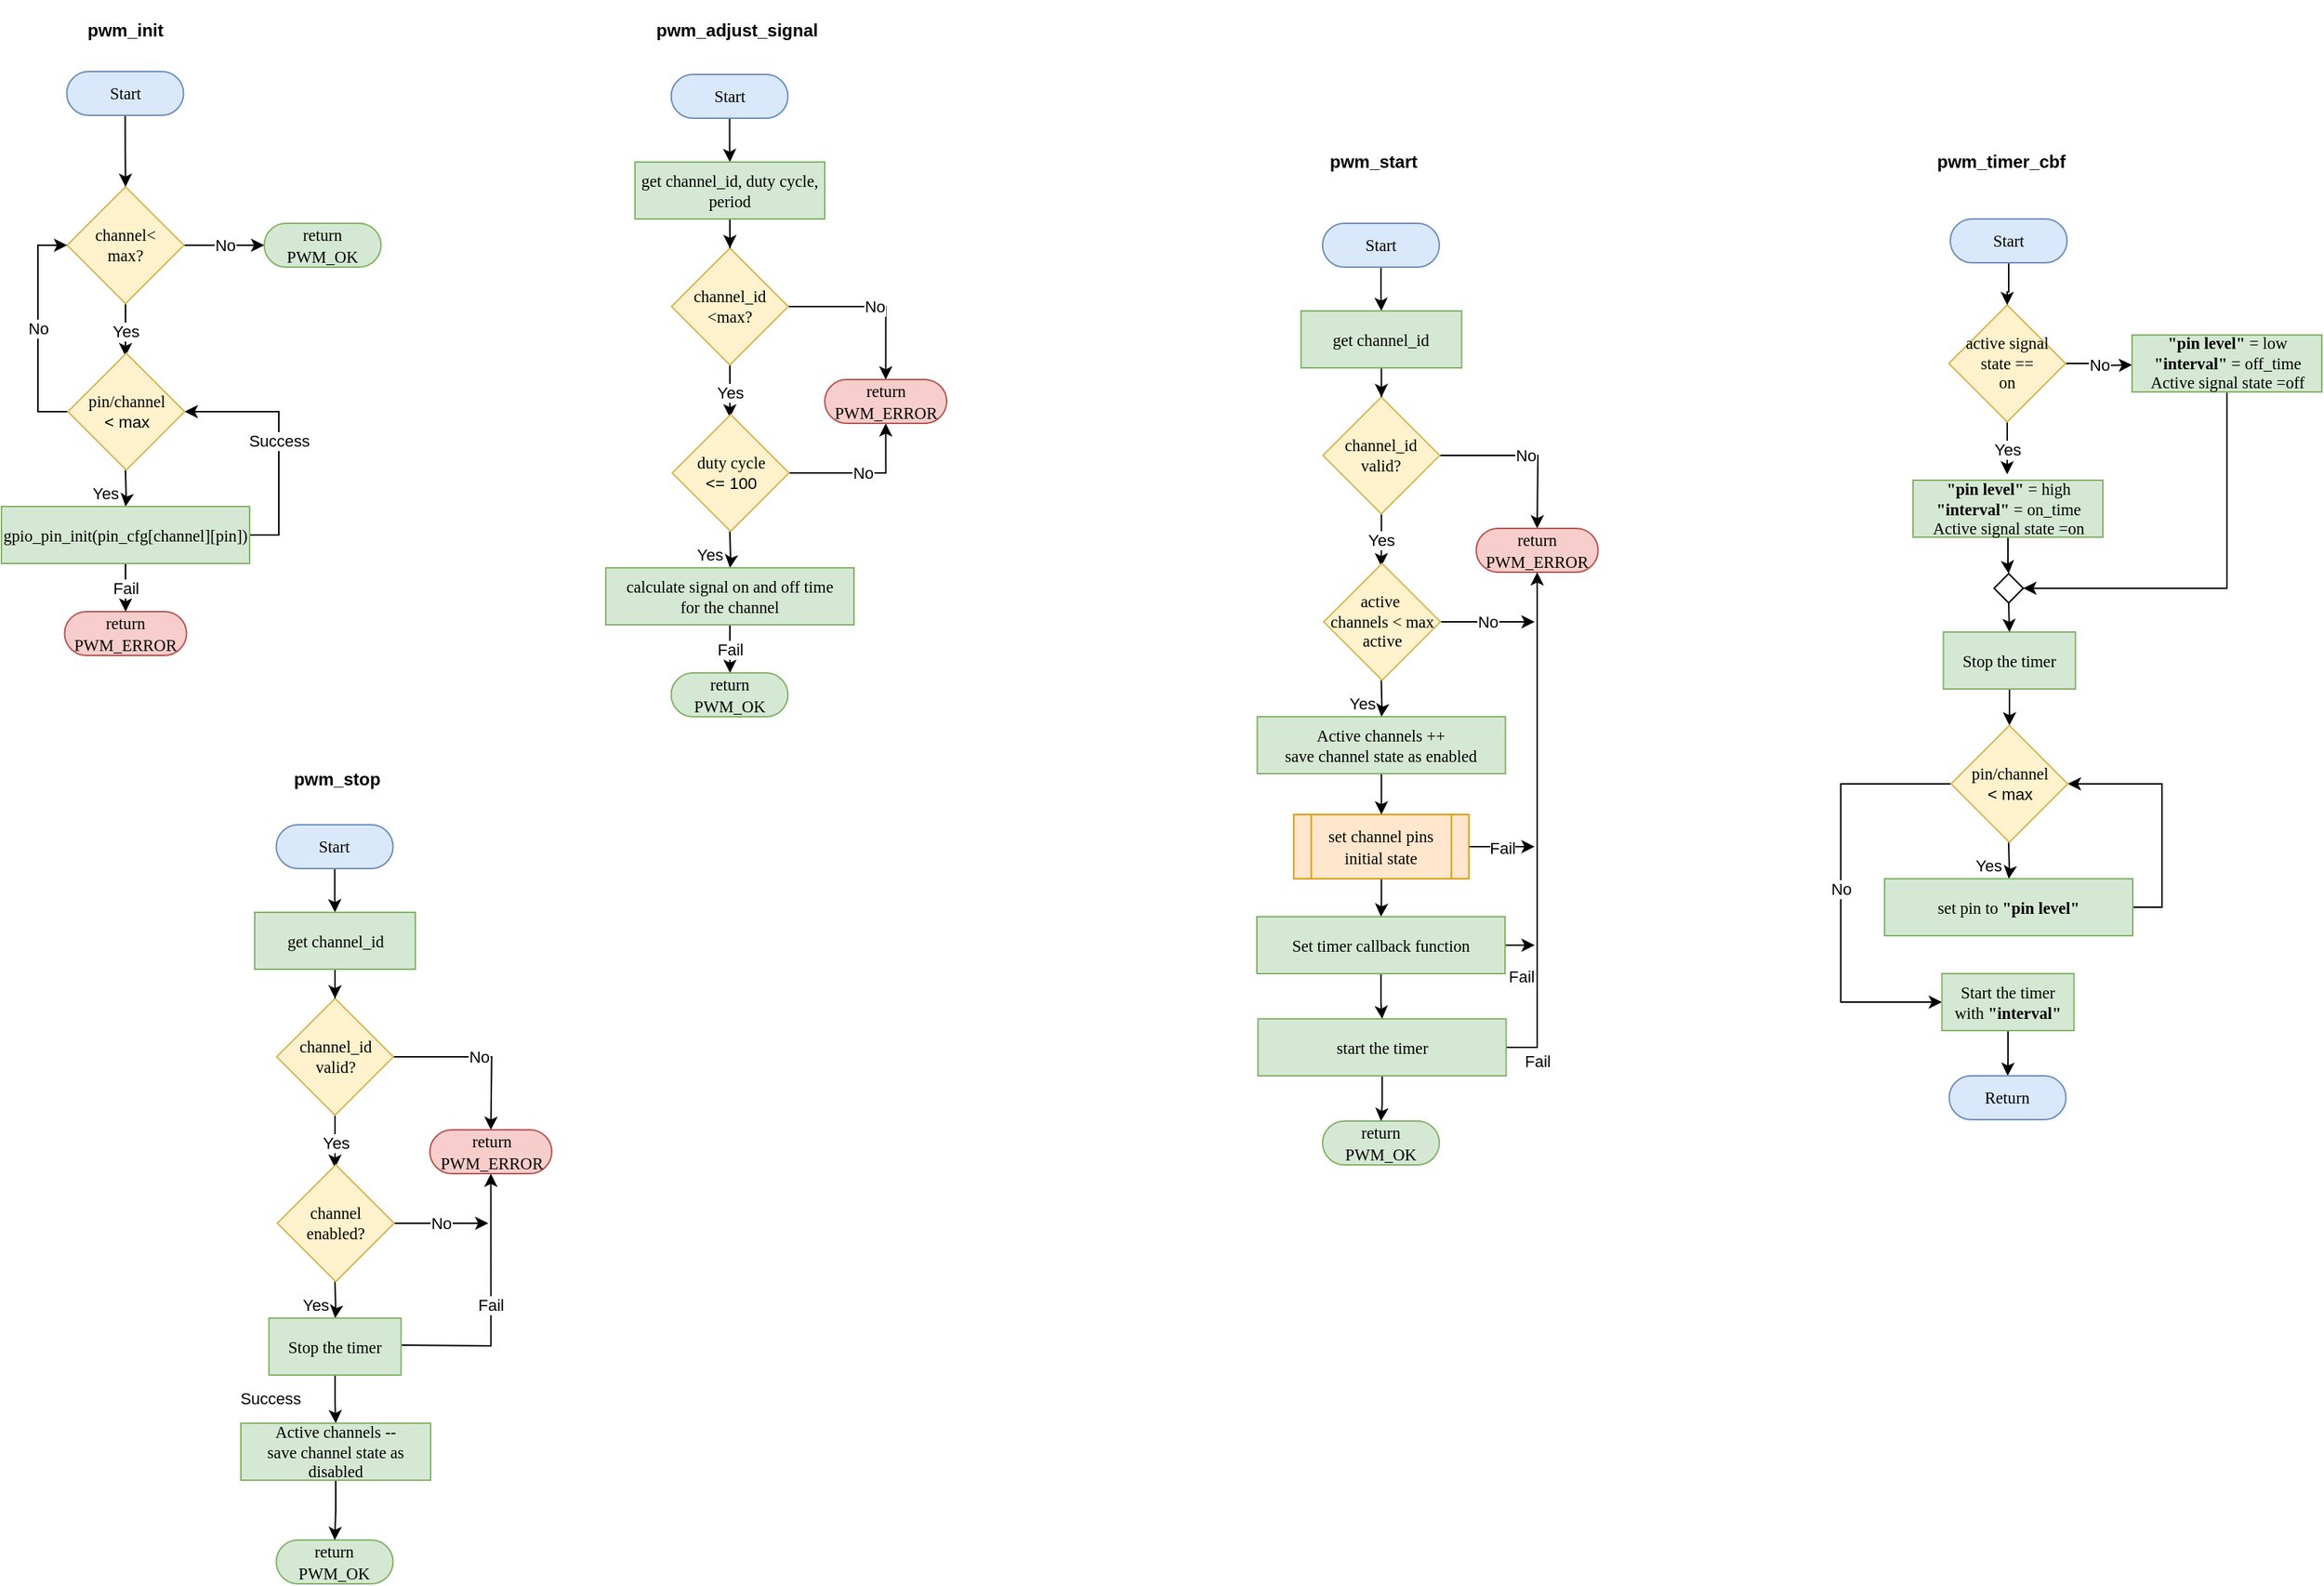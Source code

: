 <mxfile version="21.5.0" type="device">
  <diagram id="C5RBs43oDa-KdzZeNtuy" name="Page-1">
    <mxGraphModel dx="1760" dy="854" grid="0" gridSize="10" guides="1" tooltips="1" connect="1" arrows="1" fold="1" page="1" pageScale="1" pageWidth="827" pageHeight="1169" math="0" shadow="0">
      <root>
        <mxCell id="WIyWlLk6GJQsqaUBKTNV-0" />
        <mxCell id="WIyWlLk6GJQsqaUBKTNV-1" parent="WIyWlLk6GJQsqaUBKTNV-0" />
        <mxCell id="Hr3H-IKOvPGkrxdx4Xn1-0" value="Yes" style="edgeStyle=orthogonalEdgeStyle;rounded=0;orthogonalLoop=1;jettySize=auto;html=1;fontSize=11.29;" parent="WIyWlLk6GJQsqaUBKTNV-1" source="Hr3H-IKOvPGkrxdx4Xn1-2" edge="1">
          <mxGeometry relative="1" as="geometry">
            <mxPoint x="164.971" y="273.0" as="targetPoint" />
          </mxGeometry>
        </mxCell>
        <mxCell id="Hr3H-IKOvPGkrxdx4Xn1-16" value="No" style="edgeStyle=orthogonalEdgeStyle;rounded=0;orthogonalLoop=1;jettySize=auto;html=1;" parent="WIyWlLk6GJQsqaUBKTNV-1" source="Hr3H-IKOvPGkrxdx4Xn1-2" target="Hr3H-IKOvPGkrxdx4Xn1-9" edge="1">
          <mxGeometry relative="1" as="geometry" />
        </mxCell>
        <mxCell id="Hr3H-IKOvPGkrxdx4Xn1-2" value="&lt;font style=&quot;font-size: 11.29px;&quot; face=&quot;Calibri&quot;&gt;channel&amp;lt;&lt;br&gt;max?&lt;br&gt;&lt;/font&gt;" style="rhombus;whiteSpace=wrap;html=1;fontSize=11.29;fillColor=#fff2cc;strokeColor=#d6b656;" parent="WIyWlLk6GJQsqaUBKTNV-1" vertex="1">
          <mxGeometry x="125" y="157" width="80" height="80" as="geometry" />
        </mxCell>
        <mxCell id="Hr3H-IKOvPGkrxdx4Xn1-3" value="Yes" style="edgeStyle=orthogonalEdgeStyle;rounded=0;orthogonalLoop=1;jettySize=auto;html=1;" parent="WIyWlLk6GJQsqaUBKTNV-1" target="Hr3H-IKOvPGkrxdx4Xn1-11" edge="1">
          <mxGeometry x="0.273" y="-14" relative="1" as="geometry">
            <mxPoint x="164.971" y="351" as="sourcePoint" />
            <mxPoint as="offset" />
          </mxGeometry>
        </mxCell>
        <mxCell id="Hr3H-IKOvPGkrxdx4Xn1-4" value="" style="edgeStyle=orthogonalEdgeStyle;rounded=0;orthogonalLoop=1;jettySize=auto;html=1;fontSize=11.29;exitX=0.5;exitY=0.5;exitDx=0;exitDy=15;exitPerimeter=0;" parent="WIyWlLk6GJQsqaUBKTNV-1" source="Hr3H-IKOvPGkrxdx4Xn1-7" target="Hr3H-IKOvPGkrxdx4Xn1-2" edge="1">
          <mxGeometry relative="1" as="geometry">
            <mxPoint x="165" y="128" as="sourcePoint" />
          </mxGeometry>
        </mxCell>
        <mxCell id="Hr3H-IKOvPGkrxdx4Xn1-7" value="&lt;font face=&quot;Calibri&quot; style=&quot;font-size: 11.29px;&quot;&gt;Start&lt;/font&gt;" style="html=1;dashed=0;whiteSpace=wrap;shape=mxgraph.dfd.start;fillColor=#dae8fc;strokeColor=#6c8ebf;" parent="WIyWlLk6GJQsqaUBKTNV-1" vertex="1">
          <mxGeometry x="124.75" y="78" width="80" height="30" as="geometry" />
        </mxCell>
        <mxCell id="Hr3H-IKOvPGkrxdx4Xn1-8" value="&lt;font style=&quot;font-size: 11.29px;&quot;&gt;&lt;font face=&quot;Calibri&quot;&gt;return&lt;br&gt;PWM_ERROR&lt;/font&gt;&lt;br&gt;&lt;/font&gt;" style="html=1;dashed=0;whiteSpace=wrap;shape=mxgraph.dfd.start;fillColor=#f8cecc;strokeColor=#b85450;" parent="WIyWlLk6GJQsqaUBKTNV-1" vertex="1">
          <mxGeometry x="123.25" y="448" width="83.5" height="30" as="geometry" />
        </mxCell>
        <mxCell id="Hr3H-IKOvPGkrxdx4Xn1-9" value="&lt;font style=&quot;font-size: 11.29px;&quot;&gt;&lt;font face=&quot;Calibri&quot;&gt;return&lt;br&gt;PWM_OK&lt;/font&gt;&lt;br&gt;&lt;/font&gt;" style="html=1;dashed=0;whiteSpace=wrap;shape=mxgraph.dfd.start;fillColor=#d5e8d4;strokeColor=#82b366;" parent="WIyWlLk6GJQsqaUBKTNV-1" vertex="1">
          <mxGeometry x="260" y="182" width="80" height="30" as="geometry" />
        </mxCell>
        <mxCell id="Hr3H-IKOvPGkrxdx4Xn1-14" value="Success" style="edgeStyle=orthogonalEdgeStyle;rounded=0;orthogonalLoop=1;jettySize=auto;html=1;exitX=1;exitY=0.5;exitDx=0;exitDy=0;entryX=1;entryY=0.5;entryDx=0;entryDy=0;" parent="WIyWlLk6GJQsqaUBKTNV-1" source="Hr3H-IKOvPGkrxdx4Xn1-11" target="Hr3H-IKOvPGkrxdx4Xn1-13" edge="1">
          <mxGeometry relative="1" as="geometry" />
        </mxCell>
        <mxCell id="Hr3H-IKOvPGkrxdx4Xn1-18" value="Fail" style="edgeStyle=orthogonalEdgeStyle;rounded=0;orthogonalLoop=1;jettySize=auto;html=1;" parent="WIyWlLk6GJQsqaUBKTNV-1" source="Hr3H-IKOvPGkrxdx4Xn1-11" target="Hr3H-IKOvPGkrxdx4Xn1-8" edge="1">
          <mxGeometry relative="1" as="geometry" />
        </mxCell>
        <mxCell id="Hr3H-IKOvPGkrxdx4Xn1-11" value="&lt;font face=&quot;Calibri&quot;&gt;gpio_pin_init(pin_cfg[channel][pin])&lt;/font&gt;" style="rounded=0;whiteSpace=wrap;html=1;fontSize=11.29;fillColor=#d5e8d4;strokeColor=#82b366;" parent="WIyWlLk6GJQsqaUBKTNV-1" vertex="1">
          <mxGeometry x="80" y="376" width="170" height="39" as="geometry" />
        </mxCell>
        <mxCell id="Hr3H-IKOvPGkrxdx4Xn1-15" value="No" style="edgeStyle=orthogonalEdgeStyle;rounded=0;orthogonalLoop=1;jettySize=auto;html=1;exitX=0;exitY=0.5;exitDx=0;exitDy=0;entryX=0;entryY=0.5;entryDx=0;entryDy=0;" parent="WIyWlLk6GJQsqaUBKTNV-1" source="Hr3H-IKOvPGkrxdx4Xn1-13" target="Hr3H-IKOvPGkrxdx4Xn1-2" edge="1">
          <mxGeometry relative="1" as="geometry" />
        </mxCell>
        <mxCell id="Hr3H-IKOvPGkrxdx4Xn1-13" value="&lt;font face=&quot;Calibri&quot;&gt;&lt;span style=&quot;font-size: 11.29px;&quot;&gt;pin/channel&lt;br&gt;&lt;/span&gt;&lt;/font&gt;&amp;lt; max" style="rhombus;whiteSpace=wrap;html=1;fontSize=11.29;fillColor=#fff2cc;strokeColor=#d6b656;" parent="WIyWlLk6GJQsqaUBKTNV-1" vertex="1">
          <mxGeometry x="125.5" y="271" width="80" height="80" as="geometry" />
        </mxCell>
        <mxCell id="Hr3H-IKOvPGkrxdx4Xn1-19" value="Yes" style="edgeStyle=orthogonalEdgeStyle;rounded=0;orthogonalLoop=1;jettySize=auto;html=1;fontSize=11.29;" parent="WIyWlLk6GJQsqaUBKTNV-1" source="Hr3H-IKOvPGkrxdx4Xn1-21" edge="1">
          <mxGeometry relative="1" as="geometry">
            <mxPoint x="578.971" y="315.0" as="targetPoint" />
          </mxGeometry>
        </mxCell>
        <mxCell id="Hr3H-IKOvPGkrxdx4Xn1-20" value="No" style="edgeStyle=orthogonalEdgeStyle;rounded=0;orthogonalLoop=1;jettySize=auto;html=1;entryX=0.5;entryY=0.5;entryDx=0;entryDy=-15;entryPerimeter=0;" parent="WIyWlLk6GJQsqaUBKTNV-1" source="Hr3H-IKOvPGkrxdx4Xn1-21" target="Hr3H-IKOvPGkrxdx4Xn1-32" edge="1">
          <mxGeometry relative="1" as="geometry">
            <mxPoint x="674" y="239" as="targetPoint" />
          </mxGeometry>
        </mxCell>
        <mxCell id="Hr3H-IKOvPGkrxdx4Xn1-21" value="&lt;font style=&quot;font-size: 11.29px;&quot; face=&quot;Calibri&quot;&gt;channel_id&lt;br&gt;&amp;lt;max?&lt;br&gt;&lt;/font&gt;" style="rhombus;whiteSpace=wrap;html=1;fontSize=11.29;fillColor=#fff2cc;strokeColor=#d6b656;" parent="WIyWlLk6GJQsqaUBKTNV-1" vertex="1">
          <mxGeometry x="539" y="199" width="80" height="80" as="geometry" />
        </mxCell>
        <mxCell id="Hr3H-IKOvPGkrxdx4Xn1-22" value="Yes" style="edgeStyle=orthogonalEdgeStyle;rounded=0;orthogonalLoop=1;jettySize=auto;html=1;" parent="WIyWlLk6GJQsqaUBKTNV-1" target="Hr3H-IKOvPGkrxdx4Xn1-29" edge="1">
          <mxGeometry x="0.273" y="-14" relative="1" as="geometry">
            <mxPoint x="578.971" y="393" as="sourcePoint" />
            <mxPoint as="offset" />
          </mxGeometry>
        </mxCell>
        <mxCell id="Hr3H-IKOvPGkrxdx4Xn1-36" value="" style="edgeStyle=orthogonalEdgeStyle;rounded=0;orthogonalLoop=1;jettySize=auto;html=1;" parent="WIyWlLk6GJQsqaUBKTNV-1" source="Hr3H-IKOvPGkrxdx4Xn1-24" target="Hr3H-IKOvPGkrxdx4Xn1-35" edge="1">
          <mxGeometry relative="1" as="geometry" />
        </mxCell>
        <mxCell id="Hr3H-IKOvPGkrxdx4Xn1-24" value="&lt;font face=&quot;Calibri&quot; style=&quot;font-size: 11.29px;&quot;&gt;Start&lt;/font&gt;" style="html=1;dashed=0;whiteSpace=wrap;shape=mxgraph.dfd.start;fillColor=#dae8fc;strokeColor=#6c8ebf;" parent="WIyWlLk6GJQsqaUBKTNV-1" vertex="1">
          <mxGeometry x="538.75" y="80" width="80" height="30" as="geometry" />
        </mxCell>
        <mxCell id="Hr3H-IKOvPGkrxdx4Xn1-28" value="Fail" style="edgeStyle=orthogonalEdgeStyle;rounded=0;orthogonalLoop=1;jettySize=auto;html=1;" parent="WIyWlLk6GJQsqaUBKTNV-1" source="Hr3H-IKOvPGkrxdx4Xn1-29" edge="1">
          <mxGeometry relative="1" as="geometry">
            <mxPoint x="579.1" y="490" as="targetPoint" />
          </mxGeometry>
        </mxCell>
        <mxCell id="Hr3H-IKOvPGkrxdx4Xn1-29" value="&lt;font face=&quot;Calibri&quot;&gt;calculate signal on and off time&lt;br&gt;for the channel&lt;br&gt;&lt;/font&gt;" style="rounded=0;whiteSpace=wrap;html=1;fontSize=11.29;fillColor=#d5e8d4;strokeColor=#82b366;" parent="WIyWlLk6GJQsqaUBKTNV-1" vertex="1">
          <mxGeometry x="494" y="418" width="170" height="39" as="geometry" />
        </mxCell>
        <mxCell id="Hr3H-IKOvPGkrxdx4Xn1-34" value="No" style="edgeStyle=orthogonalEdgeStyle;rounded=0;orthogonalLoop=1;jettySize=auto;html=1;exitX=1;exitY=0.5;exitDx=0;exitDy=0;entryX=0.5;entryY=0.5;entryDx=0;entryDy=15;entryPerimeter=0;" parent="WIyWlLk6GJQsqaUBKTNV-1" source="Hr3H-IKOvPGkrxdx4Xn1-31" target="Hr3H-IKOvPGkrxdx4Xn1-32" edge="1">
          <mxGeometry relative="1" as="geometry" />
        </mxCell>
        <mxCell id="Hr3H-IKOvPGkrxdx4Xn1-31" value="&lt;font face=&quot;Calibri&quot;&gt;&lt;span style=&quot;font-size: 11.29px;&quot;&gt;duty cycle&lt;br&gt;&lt;/span&gt;&lt;/font&gt;&amp;lt;= 100" style="rhombus;whiteSpace=wrap;html=1;fontSize=11.29;fillColor=#fff2cc;strokeColor=#d6b656;" parent="WIyWlLk6GJQsqaUBKTNV-1" vertex="1">
          <mxGeometry x="539.5" y="313" width="80" height="80" as="geometry" />
        </mxCell>
        <mxCell id="Hr3H-IKOvPGkrxdx4Xn1-32" value="&lt;font style=&quot;font-size: 11.29px;&quot;&gt;&lt;font face=&quot;Calibri&quot;&gt;return&lt;br&gt;PWM_ERROR&lt;/font&gt;&lt;br&gt;&lt;/font&gt;" style="html=1;dashed=0;whiteSpace=wrap;shape=mxgraph.dfd.start;fillColor=#f8cecc;strokeColor=#b85450;" parent="WIyWlLk6GJQsqaUBKTNV-1" vertex="1">
          <mxGeometry x="644" y="289" width="83.5" height="30" as="geometry" />
        </mxCell>
        <mxCell id="Hr3H-IKOvPGkrxdx4Xn1-33" value="&lt;font style=&quot;font-size: 11.29px;&quot;&gt;&lt;font face=&quot;Calibri&quot;&gt;return&lt;br&gt;PWM_OK&lt;/font&gt;&lt;br&gt;&lt;/font&gt;" style="html=1;dashed=0;whiteSpace=wrap;shape=mxgraph.dfd.start;fillColor=#d5e8d4;strokeColor=#82b366;" parent="WIyWlLk6GJQsqaUBKTNV-1" vertex="1">
          <mxGeometry x="538.75" y="490" width="80" height="30" as="geometry" />
        </mxCell>
        <mxCell id="Hr3H-IKOvPGkrxdx4Xn1-37" value="" style="edgeStyle=orthogonalEdgeStyle;rounded=0;orthogonalLoop=1;jettySize=auto;html=1;" parent="WIyWlLk6GJQsqaUBKTNV-1" source="Hr3H-IKOvPGkrxdx4Xn1-35" target="Hr3H-IKOvPGkrxdx4Xn1-21" edge="1">
          <mxGeometry relative="1" as="geometry" />
        </mxCell>
        <mxCell id="Hr3H-IKOvPGkrxdx4Xn1-35" value="&lt;font face=&quot;Calibri&quot;&gt;get channel_id, duty cycle, &lt;br&gt;period&lt;br&gt;&lt;/font&gt;" style="rounded=0;whiteSpace=wrap;html=1;fontSize=11.29;fillColor=#d5e8d4;strokeColor=#82b366;" parent="WIyWlLk6GJQsqaUBKTNV-1" vertex="1">
          <mxGeometry x="514" y="140" width="130" height="39" as="geometry" />
        </mxCell>
        <mxCell id="BrD79Nrz20PnMmnqOoLJ-15" value="Yes" style="edgeStyle=orthogonalEdgeStyle;rounded=0;orthogonalLoop=1;jettySize=auto;html=1;fontSize=11.29;" edge="1" parent="WIyWlLk6GJQsqaUBKTNV-1" source="BrD79Nrz20PnMmnqOoLJ-17">
          <mxGeometry relative="1" as="geometry">
            <mxPoint x="308.471" y="829.0" as="targetPoint" />
          </mxGeometry>
        </mxCell>
        <mxCell id="BrD79Nrz20PnMmnqOoLJ-16" value="No" style="edgeStyle=orthogonalEdgeStyle;rounded=0;orthogonalLoop=1;jettySize=auto;html=1;entryX=0.5;entryY=0.5;entryDx=0;entryDy=-15;entryPerimeter=0;" edge="1" parent="WIyWlLk6GJQsqaUBKTNV-1" source="BrD79Nrz20PnMmnqOoLJ-17">
          <mxGeometry relative="1" as="geometry">
            <mxPoint x="415.25" y="803" as="targetPoint" />
          </mxGeometry>
        </mxCell>
        <mxCell id="BrD79Nrz20PnMmnqOoLJ-17" value="&lt;font style=&quot;font-size: 11.29px;&quot; face=&quot;Calibri&quot;&gt;channel_id&lt;br&gt;valid?&lt;br&gt;&lt;/font&gt;" style="rhombus;whiteSpace=wrap;html=1;fontSize=11.29;fillColor=#fff2cc;strokeColor=#d6b656;" vertex="1" parent="WIyWlLk6GJQsqaUBKTNV-1">
          <mxGeometry x="268.5" y="713" width="80" height="80" as="geometry" />
        </mxCell>
        <mxCell id="BrD79Nrz20PnMmnqOoLJ-18" value="Yes" style="edgeStyle=orthogonalEdgeStyle;rounded=0;orthogonalLoop=1;jettySize=auto;html=1;" edge="1" parent="WIyWlLk6GJQsqaUBKTNV-1" target="BrD79Nrz20PnMmnqOoLJ-22">
          <mxGeometry x="0.273" y="-14" relative="1" as="geometry">
            <mxPoint x="308.471" y="907" as="sourcePoint" />
            <mxPoint as="offset" />
          </mxGeometry>
        </mxCell>
        <mxCell id="BrD79Nrz20PnMmnqOoLJ-19" value="" style="edgeStyle=orthogonalEdgeStyle;rounded=0;orthogonalLoop=1;jettySize=auto;html=1;" edge="1" parent="WIyWlLk6GJQsqaUBKTNV-1" source="BrD79Nrz20PnMmnqOoLJ-20" target="BrD79Nrz20PnMmnqOoLJ-26">
          <mxGeometry relative="1" as="geometry" />
        </mxCell>
        <mxCell id="BrD79Nrz20PnMmnqOoLJ-20" value="&lt;font face=&quot;Calibri&quot; style=&quot;font-size: 11.29px;&quot;&gt;Start&lt;/font&gt;" style="html=1;dashed=0;whiteSpace=wrap;shape=mxgraph.dfd.start;fillColor=#dae8fc;strokeColor=#6c8ebf;" vertex="1" parent="WIyWlLk6GJQsqaUBKTNV-1">
          <mxGeometry x="268.25" y="594" width="80" height="30" as="geometry" />
        </mxCell>
        <mxCell id="BrD79Nrz20PnMmnqOoLJ-21" value="Success" style="edgeStyle=orthogonalEdgeStyle;rounded=0;orthogonalLoop=1;jettySize=auto;html=1;entryX=0.5;entryY=0;entryDx=0;entryDy=0;" edge="1" parent="WIyWlLk6GJQsqaUBKTNV-1" source="BrD79Nrz20PnMmnqOoLJ-22" target="BrD79Nrz20PnMmnqOoLJ-39">
          <mxGeometry x="-0.071" y="-45" relative="1" as="geometry">
            <mxPoint x="308.55" y="999" as="targetPoint" />
            <mxPoint as="offset" />
          </mxGeometry>
        </mxCell>
        <mxCell id="BrD79Nrz20PnMmnqOoLJ-38" value="Fail" style="edgeStyle=orthogonalEdgeStyle;rounded=0;orthogonalLoop=1;jettySize=auto;html=1;exitX=1;exitY=0.5;exitDx=0;exitDy=0;entryX=0.5;entryY=0.5;entryDx=0;entryDy=15;entryPerimeter=0;" edge="1" parent="WIyWlLk6GJQsqaUBKTNV-1" target="BrD79Nrz20PnMmnqOoLJ-27">
          <mxGeometry relative="1" as="geometry">
            <mxPoint x="413.25" y="951" as="targetPoint" />
            <mxPoint x="353.75" y="950.5" as="sourcePoint" />
          </mxGeometry>
        </mxCell>
        <mxCell id="BrD79Nrz20PnMmnqOoLJ-22" value="&lt;font face=&quot;Calibri&quot;&gt;Stop the timer&lt;br&gt;&lt;/font&gt;" style="rounded=0;whiteSpace=wrap;html=1;fontSize=11.29;fillColor=#d5e8d4;strokeColor=#82b366;" vertex="1" parent="WIyWlLk6GJQsqaUBKTNV-1">
          <mxGeometry x="263.25" y="932" width="90.5" height="39" as="geometry" />
        </mxCell>
        <mxCell id="BrD79Nrz20PnMmnqOoLJ-23" value="No" style="edgeStyle=orthogonalEdgeStyle;rounded=0;orthogonalLoop=1;jettySize=auto;html=1;exitX=1;exitY=0.5;exitDx=0;exitDy=0;" edge="1" parent="WIyWlLk6GJQsqaUBKTNV-1" source="BrD79Nrz20PnMmnqOoLJ-24">
          <mxGeometry relative="1" as="geometry">
            <mxPoint x="413.5" y="867" as="targetPoint" />
          </mxGeometry>
        </mxCell>
        <mxCell id="BrD79Nrz20PnMmnqOoLJ-24" value="&lt;font face=&quot;Calibri&quot;&gt;&lt;span style=&quot;font-size: 11.29px;&quot;&gt;channel&lt;br&gt;enabled?&lt;br&gt;&lt;/span&gt;&lt;/font&gt;" style="rhombus;whiteSpace=wrap;html=1;fontSize=11.29;fillColor=#fff2cc;strokeColor=#d6b656;" vertex="1" parent="WIyWlLk6GJQsqaUBKTNV-1">
          <mxGeometry x="269" y="827" width="80" height="80" as="geometry" />
        </mxCell>
        <mxCell id="BrD79Nrz20PnMmnqOoLJ-25" value="" style="edgeStyle=orthogonalEdgeStyle;rounded=0;orthogonalLoop=1;jettySize=auto;html=1;" edge="1" parent="WIyWlLk6GJQsqaUBKTNV-1" source="BrD79Nrz20PnMmnqOoLJ-26" target="BrD79Nrz20PnMmnqOoLJ-17">
          <mxGeometry relative="1" as="geometry" />
        </mxCell>
        <mxCell id="BrD79Nrz20PnMmnqOoLJ-26" value="&lt;font face=&quot;Calibri&quot;&gt;get channel_id&lt;br&gt;&lt;/font&gt;" style="rounded=0;whiteSpace=wrap;html=1;fontSize=11.29;fillColor=#d5e8d4;strokeColor=#82b366;" vertex="1" parent="WIyWlLk6GJQsqaUBKTNV-1">
          <mxGeometry x="253.5" y="654" width="110" height="39" as="geometry" />
        </mxCell>
        <mxCell id="BrD79Nrz20PnMmnqOoLJ-27" value="&lt;font style=&quot;font-size: 11.29px;&quot;&gt;&lt;font face=&quot;Calibri&quot;&gt;return&lt;br&gt;PWM_ERROR&lt;/font&gt;&lt;br&gt;&lt;/font&gt;" style="html=1;dashed=0;whiteSpace=wrap;shape=mxgraph.dfd.start;fillColor=#f8cecc;strokeColor=#b85450;" vertex="1" parent="WIyWlLk6GJQsqaUBKTNV-1">
          <mxGeometry x="373.5" y="803" width="83.5" height="30" as="geometry" />
        </mxCell>
        <mxCell id="BrD79Nrz20PnMmnqOoLJ-31" value="&lt;font style=&quot;font-size: 11.29px;&quot;&gt;&lt;font face=&quot;Calibri&quot;&gt;return&lt;br&gt;PWM_OK&lt;/font&gt;&lt;br&gt;&lt;/font&gt;" style="html=1;dashed=0;whiteSpace=wrap;shape=mxgraph.dfd.start;fillColor=#d5e8d4;strokeColor=#82b366;" vertex="1" parent="WIyWlLk6GJQsqaUBKTNV-1">
          <mxGeometry x="268.25" y="1084" width="80" height="30" as="geometry" />
        </mxCell>
        <mxCell id="BrD79Nrz20PnMmnqOoLJ-40" value="" style="edgeStyle=orthogonalEdgeStyle;rounded=0;orthogonalLoop=1;jettySize=auto;html=1;" edge="1" parent="WIyWlLk6GJQsqaUBKTNV-1" source="BrD79Nrz20PnMmnqOoLJ-39" target="BrD79Nrz20PnMmnqOoLJ-31">
          <mxGeometry relative="1" as="geometry" />
        </mxCell>
        <mxCell id="BrD79Nrz20PnMmnqOoLJ-39" value="&lt;font face=&quot;Calibri&quot;&gt;Active channels --&lt;br&gt;save channel state as disabled&lt;br&gt;&lt;/font&gt;" style="rounded=0;whiteSpace=wrap;html=1;fontSize=11.29;fillColor=#d5e8d4;strokeColor=#82b366;" vertex="1" parent="WIyWlLk6GJQsqaUBKTNV-1">
          <mxGeometry x="244" y="1004" width="130" height="39" as="geometry" />
        </mxCell>
        <mxCell id="BrD79Nrz20PnMmnqOoLJ-41" value="Yes" style="edgeStyle=orthogonalEdgeStyle;rounded=0;orthogonalLoop=1;jettySize=auto;html=1;fontSize=11.29;" edge="1" parent="WIyWlLk6GJQsqaUBKTNV-1" source="BrD79Nrz20PnMmnqOoLJ-43">
          <mxGeometry relative="1" as="geometry">
            <mxPoint x="1453.971" y="354.0" as="targetPoint" />
          </mxGeometry>
        </mxCell>
        <mxCell id="BrD79Nrz20PnMmnqOoLJ-42" value="No" style="edgeStyle=orthogonalEdgeStyle;rounded=0;orthogonalLoop=1;jettySize=auto;html=1;" edge="1" parent="WIyWlLk6GJQsqaUBKTNV-1" source="BrD79Nrz20PnMmnqOoLJ-43">
          <mxGeometry relative="1" as="geometry">
            <mxPoint x="1539.5" y="279" as="targetPoint" />
          </mxGeometry>
        </mxCell>
        <mxCell id="BrD79Nrz20PnMmnqOoLJ-43" value="&lt;font style=&quot;font-size: 11.29px;&quot; face=&quot;Calibri&quot;&gt;active signal&lt;br&gt;state ==&lt;br&gt;on&lt;br&gt;&lt;/font&gt;" style="rhombus;whiteSpace=wrap;html=1;fontSize=11.29;fillColor=#fff2cc;strokeColor=#d6b656;" vertex="1" parent="WIyWlLk6GJQsqaUBKTNV-1">
          <mxGeometry x="1414" y="238" width="80" height="80" as="geometry" />
        </mxCell>
        <mxCell id="BrD79Nrz20PnMmnqOoLJ-45" value="" style="edgeStyle=orthogonalEdgeStyle;rounded=0;orthogonalLoop=1;jettySize=auto;html=1;entryX=0.5;entryY=0;entryDx=0;entryDy=0;" edge="1" parent="WIyWlLk6GJQsqaUBKTNV-1" source="BrD79Nrz20PnMmnqOoLJ-46" target="BrD79Nrz20PnMmnqOoLJ-43">
          <mxGeometry relative="1" as="geometry">
            <mxPoint x="1454" y="179" as="targetPoint" />
          </mxGeometry>
        </mxCell>
        <mxCell id="BrD79Nrz20PnMmnqOoLJ-46" value="&lt;font face=&quot;Calibri&quot; style=&quot;font-size: 11.29px;&quot;&gt;Start&lt;/font&gt;" style="html=1;dashed=0;whiteSpace=wrap;shape=mxgraph.dfd.start;fillColor=#dae8fc;strokeColor=#6c8ebf;" vertex="1" parent="WIyWlLk6GJQsqaUBKTNV-1">
          <mxGeometry x="1415" y="179" width="80" height="30" as="geometry" />
        </mxCell>
        <mxCell id="BrD79Nrz20PnMmnqOoLJ-74" value="" style="edgeStyle=orthogonalEdgeStyle;rounded=0;orthogonalLoop=1;jettySize=auto;html=1;" edge="1" parent="WIyWlLk6GJQsqaUBKTNV-1" source="BrD79Nrz20PnMmnqOoLJ-49" target="BrD79Nrz20PnMmnqOoLJ-67">
          <mxGeometry relative="1" as="geometry" />
        </mxCell>
        <mxCell id="BrD79Nrz20PnMmnqOoLJ-49" value="&lt;font face=&quot;Calibri&quot;&gt;Stop the timer&lt;br&gt;&lt;/font&gt;" style="rounded=0;whiteSpace=wrap;html=1;fontSize=11.29;fillColor=#d5e8d4;strokeColor=#82b366;" vertex="1" parent="WIyWlLk6GJQsqaUBKTNV-1">
          <mxGeometry x="1410.25" y="462" width="90.5" height="39" as="geometry" />
        </mxCell>
        <mxCell id="BrD79Nrz20PnMmnqOoLJ-77" style="edgeStyle=orthogonalEdgeStyle;rounded=0;orthogonalLoop=1;jettySize=auto;html=1;exitX=0.5;exitY=1;exitDx=0;exitDy=0;entryX=1;entryY=0.5;entryDx=0;entryDy=0;" edge="1" parent="WIyWlLk6GJQsqaUBKTNV-1" source="BrD79Nrz20PnMmnqOoLJ-58" target="BrD79Nrz20PnMmnqOoLJ-75">
          <mxGeometry relative="1" as="geometry" />
        </mxCell>
        <mxCell id="BrD79Nrz20PnMmnqOoLJ-58" value="&lt;font face=&quot;Calibri&quot;&gt;&lt;b&gt;&quot;pin level&quot;&amp;nbsp;&lt;/b&gt;= low&lt;br&gt;&lt;b&gt;&quot;interval&quot;&lt;/b&gt; = off_time&lt;br&gt;Active signal state =off&lt;br&gt;&lt;/font&gt;" style="rounded=0;whiteSpace=wrap;html=1;fontSize=11.29;fillColor=#d5e8d4;strokeColor=#82b366;" vertex="1" parent="WIyWlLk6GJQsqaUBKTNV-1">
          <mxGeometry x="1539.5" y="258.5" width="130" height="39" as="geometry" />
        </mxCell>
        <mxCell id="BrD79Nrz20PnMmnqOoLJ-78" value="" style="edgeStyle=orthogonalEdgeStyle;rounded=0;orthogonalLoop=1;jettySize=auto;html=1;" edge="1" parent="WIyWlLk6GJQsqaUBKTNV-1" source="BrD79Nrz20PnMmnqOoLJ-59" target="BrD79Nrz20PnMmnqOoLJ-75">
          <mxGeometry relative="1" as="geometry" />
        </mxCell>
        <mxCell id="BrD79Nrz20PnMmnqOoLJ-59" value="&lt;font face=&quot;Calibri&quot;&gt;&lt;b&gt;&quot;pin level&quot;&lt;/b&gt; = high&lt;br&gt;&lt;b&gt;&quot;interval&quot;&lt;/b&gt; = on_time&lt;br&gt;Active signal state =on&lt;br&gt;&lt;/font&gt;" style="rounded=0;whiteSpace=wrap;html=1;fontSize=11.29;fillColor=#d5e8d4;strokeColor=#82b366;" vertex="1" parent="WIyWlLk6GJQsqaUBKTNV-1">
          <mxGeometry x="1389.5" y="358" width="130" height="39" as="geometry" />
        </mxCell>
        <mxCell id="BrD79Nrz20PnMmnqOoLJ-64" value="Yes" style="edgeStyle=orthogonalEdgeStyle;rounded=0;orthogonalLoop=1;jettySize=auto;html=1;" edge="1" parent="WIyWlLk6GJQsqaUBKTNV-1" target="BrD79Nrz20PnMmnqOoLJ-66">
          <mxGeometry x="0.273" y="-14" relative="1" as="geometry">
            <mxPoint x="1454.971" y="606" as="sourcePoint" />
            <mxPoint as="offset" />
          </mxGeometry>
        </mxCell>
        <mxCell id="BrD79Nrz20PnMmnqOoLJ-65" value="" style="edgeStyle=orthogonalEdgeStyle;rounded=0;orthogonalLoop=1;jettySize=auto;html=1;exitX=1;exitY=0.5;exitDx=0;exitDy=0;entryX=1;entryY=0.5;entryDx=0;entryDy=0;" edge="1" parent="WIyWlLk6GJQsqaUBKTNV-1" source="BrD79Nrz20PnMmnqOoLJ-66" target="BrD79Nrz20PnMmnqOoLJ-67">
          <mxGeometry relative="1" as="geometry" />
        </mxCell>
        <mxCell id="BrD79Nrz20PnMmnqOoLJ-66" value="&lt;font face=&quot;Calibri&quot;&gt;set pin to&amp;nbsp;&lt;/font&gt;&lt;b style=&quot;border-color: var(--border-color); font-family: Calibri;&quot;&gt;&quot;pin level&quot;&lt;/b&gt;" style="rounded=0;whiteSpace=wrap;html=1;fontSize=11.29;fillColor=#d5e8d4;strokeColor=#82b366;" vertex="1" parent="WIyWlLk6GJQsqaUBKTNV-1">
          <mxGeometry x="1370" y="631" width="170" height="39" as="geometry" />
        </mxCell>
        <mxCell id="BrD79Nrz20PnMmnqOoLJ-73" value="No" style="edgeStyle=orthogonalEdgeStyle;rounded=0;orthogonalLoop=1;jettySize=auto;html=1;exitX=0;exitY=0.5;exitDx=0;exitDy=0;entryX=0;entryY=0.5;entryDx=0;entryDy=0;" edge="1" parent="WIyWlLk6GJQsqaUBKTNV-1" source="BrD79Nrz20PnMmnqOoLJ-67" target="BrD79Nrz20PnMmnqOoLJ-68">
          <mxGeometry relative="1" as="geometry">
            <Array as="points">
              <mxPoint x="1340" y="566" />
              <mxPoint x="1340" y="716" />
            </Array>
          </mxGeometry>
        </mxCell>
        <mxCell id="BrD79Nrz20PnMmnqOoLJ-67" value="&lt;font face=&quot;Calibri&quot;&gt;&lt;span style=&quot;font-size: 11.29px;&quot;&gt;pin/channel&lt;br&gt;&lt;/span&gt;&lt;/font&gt;&amp;lt; max" style="rhombus;whiteSpace=wrap;html=1;fontSize=11.29;fillColor=#fff2cc;strokeColor=#d6b656;" vertex="1" parent="WIyWlLk6GJQsqaUBKTNV-1">
          <mxGeometry x="1415.5" y="526" width="80" height="80" as="geometry" />
        </mxCell>
        <mxCell id="BrD79Nrz20PnMmnqOoLJ-72" value="" style="edgeStyle=orthogonalEdgeStyle;rounded=0;orthogonalLoop=1;jettySize=auto;html=1;" edge="1" parent="WIyWlLk6GJQsqaUBKTNV-1" source="BrD79Nrz20PnMmnqOoLJ-68" target="BrD79Nrz20PnMmnqOoLJ-70">
          <mxGeometry relative="1" as="geometry" />
        </mxCell>
        <mxCell id="BrD79Nrz20PnMmnqOoLJ-68" value="&lt;font face=&quot;Calibri&quot;&gt;Start the timer&lt;br&gt;with &lt;b&gt;&quot;interval&quot;&lt;/b&gt;&lt;br&gt;&lt;/font&gt;" style="rounded=0;whiteSpace=wrap;html=1;fontSize=11.29;fillColor=#d5e8d4;strokeColor=#82b366;" vertex="1" parent="WIyWlLk6GJQsqaUBKTNV-1">
          <mxGeometry x="1409.25" y="696" width="90.5" height="39" as="geometry" />
        </mxCell>
        <mxCell id="BrD79Nrz20PnMmnqOoLJ-70" value="&lt;font face=&quot;Calibri&quot; style=&quot;font-size: 11.29px;&quot;&gt;Return&lt;/font&gt;" style="html=1;dashed=0;whiteSpace=wrap;shape=mxgraph.dfd.start;fillColor=#dae8fc;strokeColor=#6c8ebf;" vertex="1" parent="WIyWlLk6GJQsqaUBKTNV-1">
          <mxGeometry x="1414.25" y="766" width="80" height="30" as="geometry" />
        </mxCell>
        <mxCell id="BrD79Nrz20PnMmnqOoLJ-80" style="edgeStyle=orthogonalEdgeStyle;rounded=0;orthogonalLoop=1;jettySize=auto;html=1;exitX=0.5;exitY=1;exitDx=0;exitDy=0;entryX=0.5;entryY=0;entryDx=0;entryDy=0;" edge="1" parent="WIyWlLk6GJQsqaUBKTNV-1" source="BrD79Nrz20PnMmnqOoLJ-75" target="BrD79Nrz20PnMmnqOoLJ-49">
          <mxGeometry relative="1" as="geometry" />
        </mxCell>
        <mxCell id="BrD79Nrz20PnMmnqOoLJ-75" value="" style="rhombus;whiteSpace=wrap;html=1;" vertex="1" parent="WIyWlLk6GJQsqaUBKTNV-1">
          <mxGeometry x="1445" y="422" width="20" height="20" as="geometry" />
        </mxCell>
        <mxCell id="BrD79Nrz20PnMmnqOoLJ-81" value="&lt;b&gt;pwm_timer_cbf&lt;/b&gt;" style="rounded=0;whiteSpace=wrap;html=1;strokeColor=#FFFFFF;" vertex="1" parent="WIyWlLk6GJQsqaUBKTNV-1">
          <mxGeometry x="1389.5" y="120" width="120" height="40" as="geometry" />
        </mxCell>
        <mxCell id="BrD79Nrz20PnMmnqOoLJ-83" value="&lt;b&gt;pwm_init&lt;/b&gt;" style="rounded=0;whiteSpace=wrap;html=1;strokeColor=#FFFFFF;" vertex="1" parent="WIyWlLk6GJQsqaUBKTNV-1">
          <mxGeometry x="104.75" y="30" width="120" height="40" as="geometry" />
        </mxCell>
        <mxCell id="BrD79Nrz20PnMmnqOoLJ-84" value="&lt;b&gt;pwm_adjust_signal&lt;/b&gt;" style="rounded=0;whiteSpace=wrap;html=1;strokeColor=#FFFFFF;" vertex="1" parent="WIyWlLk6GJQsqaUBKTNV-1">
          <mxGeometry x="524" y="30" width="120" height="40" as="geometry" />
        </mxCell>
        <mxCell id="BrD79Nrz20PnMmnqOoLJ-85" value="Yes" style="edgeStyle=orthogonalEdgeStyle;rounded=0;orthogonalLoop=1;jettySize=auto;html=1;fontSize=11.29;" edge="1" parent="WIyWlLk6GJQsqaUBKTNV-1" source="BrD79Nrz20PnMmnqOoLJ-87">
          <mxGeometry relative="1" as="geometry">
            <mxPoint x="1025.221" y="417.0" as="targetPoint" />
          </mxGeometry>
        </mxCell>
        <mxCell id="BrD79Nrz20PnMmnqOoLJ-86" value="No" style="edgeStyle=orthogonalEdgeStyle;rounded=0;orthogonalLoop=1;jettySize=auto;html=1;entryX=0.5;entryY=0.5;entryDx=0;entryDy=-15;entryPerimeter=0;" edge="1" parent="WIyWlLk6GJQsqaUBKTNV-1" source="BrD79Nrz20PnMmnqOoLJ-87">
          <mxGeometry relative="1" as="geometry">
            <mxPoint x="1132" y="391" as="targetPoint" />
          </mxGeometry>
        </mxCell>
        <mxCell id="BrD79Nrz20PnMmnqOoLJ-87" value="&lt;font style=&quot;font-size: 11.29px;&quot; face=&quot;Calibri&quot;&gt;channel_id&lt;br&gt;valid?&lt;br&gt;&lt;/font&gt;" style="rhombus;whiteSpace=wrap;html=1;fontSize=11.29;fillColor=#fff2cc;strokeColor=#d6b656;" vertex="1" parent="WIyWlLk6GJQsqaUBKTNV-1">
          <mxGeometry x="985.25" y="301" width="80" height="80" as="geometry" />
        </mxCell>
        <mxCell id="BrD79Nrz20PnMmnqOoLJ-88" value="Yes" style="edgeStyle=orthogonalEdgeStyle;rounded=0;orthogonalLoop=1;jettySize=auto;html=1;" edge="1" parent="WIyWlLk6GJQsqaUBKTNV-1" target="BrD79Nrz20PnMmnqOoLJ-92">
          <mxGeometry x="0.273" y="-14" relative="1" as="geometry">
            <mxPoint x="1025.221" y="495" as="sourcePoint" />
            <mxPoint as="offset" />
          </mxGeometry>
        </mxCell>
        <mxCell id="BrD79Nrz20PnMmnqOoLJ-89" value="" style="edgeStyle=orthogonalEdgeStyle;rounded=0;orthogonalLoop=1;jettySize=auto;html=1;" edge="1" parent="WIyWlLk6GJQsqaUBKTNV-1" source="BrD79Nrz20PnMmnqOoLJ-90" target="BrD79Nrz20PnMmnqOoLJ-96">
          <mxGeometry relative="1" as="geometry" />
        </mxCell>
        <mxCell id="BrD79Nrz20PnMmnqOoLJ-90" value="&lt;font face=&quot;Calibri&quot; style=&quot;font-size: 11.29px;&quot;&gt;Start&lt;/font&gt;" style="html=1;dashed=0;whiteSpace=wrap;shape=mxgraph.dfd.start;fillColor=#dae8fc;strokeColor=#6c8ebf;" vertex="1" parent="WIyWlLk6GJQsqaUBKTNV-1">
          <mxGeometry x="985" y="182" width="80" height="30" as="geometry" />
        </mxCell>
        <mxCell id="BrD79Nrz20PnMmnqOoLJ-91" value="" style="edgeStyle=orthogonalEdgeStyle;rounded=0;orthogonalLoop=1;jettySize=auto;html=1;" edge="1" parent="WIyWlLk6GJQsqaUBKTNV-1" source="BrD79Nrz20PnMmnqOoLJ-92" target="BrD79Nrz20PnMmnqOoLJ-100">
          <mxGeometry relative="1" as="geometry" />
        </mxCell>
        <mxCell id="BrD79Nrz20PnMmnqOoLJ-92" value="&lt;font face=&quot;Calibri&quot;&gt;Active channels ++&lt;br&gt;save channel state as enabled&lt;br&gt;&lt;/font&gt;" style="rounded=0;whiteSpace=wrap;html=1;fontSize=11.29;fillColor=#d5e8d4;strokeColor=#82b366;" vertex="1" parent="WIyWlLk6GJQsqaUBKTNV-1">
          <mxGeometry x="940.25" y="520" width="170" height="39" as="geometry" />
        </mxCell>
        <mxCell id="BrD79Nrz20PnMmnqOoLJ-93" value="No" style="edgeStyle=orthogonalEdgeStyle;rounded=0;orthogonalLoop=1;jettySize=auto;html=1;exitX=1;exitY=0.5;exitDx=0;exitDy=0;" edge="1" parent="WIyWlLk6GJQsqaUBKTNV-1" source="BrD79Nrz20PnMmnqOoLJ-94">
          <mxGeometry relative="1" as="geometry">
            <mxPoint x="1130.25" y="455" as="targetPoint" />
          </mxGeometry>
        </mxCell>
        <mxCell id="BrD79Nrz20PnMmnqOoLJ-94" value="&lt;font face=&quot;Calibri&quot;&gt;&lt;span style=&quot;font-size: 11.29px;&quot;&gt;active&amp;nbsp;&lt;br&gt;channels &amp;lt; max&lt;br&gt;active&lt;br&gt;&lt;/span&gt;&lt;/font&gt;" style="rhombus;whiteSpace=wrap;html=1;fontSize=11.29;fillColor=#fff2cc;strokeColor=#d6b656;" vertex="1" parent="WIyWlLk6GJQsqaUBKTNV-1">
          <mxGeometry x="985.75" y="415" width="80" height="80" as="geometry" />
        </mxCell>
        <mxCell id="BrD79Nrz20PnMmnqOoLJ-95" value="" style="edgeStyle=orthogonalEdgeStyle;rounded=0;orthogonalLoop=1;jettySize=auto;html=1;" edge="1" parent="WIyWlLk6GJQsqaUBKTNV-1" source="BrD79Nrz20PnMmnqOoLJ-96" target="BrD79Nrz20PnMmnqOoLJ-87">
          <mxGeometry relative="1" as="geometry" />
        </mxCell>
        <mxCell id="BrD79Nrz20PnMmnqOoLJ-96" value="&lt;font face=&quot;Calibri&quot;&gt;get channel_id&lt;br&gt;&lt;/font&gt;" style="rounded=0;whiteSpace=wrap;html=1;fontSize=11.29;fillColor=#d5e8d4;strokeColor=#82b366;" vertex="1" parent="WIyWlLk6GJQsqaUBKTNV-1">
          <mxGeometry x="970.25" y="242" width="110" height="39" as="geometry" />
        </mxCell>
        <mxCell id="BrD79Nrz20PnMmnqOoLJ-97" value="&lt;font style=&quot;font-size: 11.29px;&quot;&gt;&lt;font face=&quot;Calibri&quot;&gt;return&lt;br&gt;PWM_ERROR&lt;/font&gt;&lt;br&gt;&lt;/font&gt;" style="html=1;dashed=0;whiteSpace=wrap;shape=mxgraph.dfd.start;fillColor=#f8cecc;strokeColor=#b85450;" vertex="1" parent="WIyWlLk6GJQsqaUBKTNV-1">
          <mxGeometry x="1090.25" y="391" width="83.5" height="30" as="geometry" />
        </mxCell>
        <mxCell id="BrD79Nrz20PnMmnqOoLJ-98" value="" style="edgeStyle=orthogonalEdgeStyle;rounded=0;orthogonalLoop=1;jettySize=auto;html=1;" edge="1" parent="WIyWlLk6GJQsqaUBKTNV-1" source="BrD79Nrz20PnMmnqOoLJ-100" target="BrD79Nrz20PnMmnqOoLJ-107">
          <mxGeometry relative="1" as="geometry" />
        </mxCell>
        <mxCell id="BrD79Nrz20PnMmnqOoLJ-99" value="Fail" style="edgeStyle=orthogonalEdgeStyle;rounded=0;orthogonalLoop=1;jettySize=auto;html=1;exitX=1;exitY=0.5;exitDx=0;exitDy=0;" edge="1" parent="WIyWlLk6GJQsqaUBKTNV-1" source="BrD79Nrz20PnMmnqOoLJ-100">
          <mxGeometry relative="1" as="geometry">
            <mxPoint x="1130.25" y="609" as="targetPoint" />
          </mxGeometry>
        </mxCell>
        <mxCell id="BrD79Nrz20PnMmnqOoLJ-100" value="&lt;font style=&quot;font-size: 11.29px;&quot; data-font-src=&quot;https://fonts.googleapis.com/css?family=calibri&quot; face=&quot;calibri&quot;&gt;set channel pins&lt;br&gt;initial state&lt;/font&gt;" style="shape=process;whiteSpace=wrap;html=1;backgroundOutline=1;fillColor=#ffe6cc;strokeColor=#d79b00;" vertex="1" parent="WIyWlLk6GJQsqaUBKTNV-1">
          <mxGeometry x="965.25" y="587" width="120" height="44" as="geometry" />
        </mxCell>
        <mxCell id="BrD79Nrz20PnMmnqOoLJ-101" value="&lt;font style=&quot;font-size: 11.29px;&quot;&gt;&lt;font face=&quot;Calibri&quot;&gt;return&lt;br&gt;PWM_OK&lt;/font&gt;&lt;br&gt;&lt;/font&gt;" style="html=1;dashed=0;whiteSpace=wrap;shape=mxgraph.dfd.start;fillColor=#d5e8d4;strokeColor=#82b366;" vertex="1" parent="WIyWlLk6GJQsqaUBKTNV-1">
          <mxGeometry x="985" y="797" width="80" height="30" as="geometry" />
        </mxCell>
        <mxCell id="BrD79Nrz20PnMmnqOoLJ-102" value="" style="edgeStyle=orthogonalEdgeStyle;rounded=0;orthogonalLoop=1;jettySize=auto;html=1;" edge="1" parent="WIyWlLk6GJQsqaUBKTNV-1" source="BrD79Nrz20PnMmnqOoLJ-104" target="BrD79Nrz20PnMmnqOoLJ-101">
          <mxGeometry relative="1" as="geometry" />
        </mxCell>
        <mxCell id="BrD79Nrz20PnMmnqOoLJ-103" value="Fail" style="edgeStyle=orthogonalEdgeStyle;rounded=0;orthogonalLoop=1;jettySize=auto;html=1;exitX=1;exitY=0.5;exitDx=0;exitDy=0;entryX=0.5;entryY=0.5;entryDx=0;entryDy=15;entryPerimeter=0;" edge="1" parent="WIyWlLk6GJQsqaUBKTNV-1" source="BrD79Nrz20PnMmnqOoLJ-104" target="BrD79Nrz20PnMmnqOoLJ-97">
          <mxGeometry x="-0.877" y="-10" relative="1" as="geometry">
            <mxPoint x="1140.25" y="475" as="targetPoint" />
            <mxPoint x="-10" y="10" as="offset" />
          </mxGeometry>
        </mxCell>
        <mxCell id="BrD79Nrz20PnMmnqOoLJ-104" value="&lt;font face=&quot;Calibri&quot;&gt;start the timer&lt;br&gt;&lt;/font&gt;" style="rounded=0;whiteSpace=wrap;html=1;fontSize=11.29;fillColor=#d5e8d4;strokeColor=#82b366;" vertex="1" parent="WIyWlLk6GJQsqaUBKTNV-1">
          <mxGeometry x="940.75" y="727" width="170" height="39" as="geometry" />
        </mxCell>
        <mxCell id="BrD79Nrz20PnMmnqOoLJ-105" value="" style="edgeStyle=orthogonalEdgeStyle;rounded=0;orthogonalLoop=1;jettySize=auto;html=1;" edge="1" parent="WIyWlLk6GJQsqaUBKTNV-1" source="BrD79Nrz20PnMmnqOoLJ-107" target="BrD79Nrz20PnMmnqOoLJ-104">
          <mxGeometry relative="1" as="geometry" />
        </mxCell>
        <mxCell id="BrD79Nrz20PnMmnqOoLJ-106" value="Fail" style="edgeStyle=orthogonalEdgeStyle;rounded=0;orthogonalLoop=1;jettySize=auto;html=1;exitX=1;exitY=0.5;exitDx=0;exitDy=0;" edge="1" parent="WIyWlLk6GJQsqaUBKTNV-1" source="BrD79Nrz20PnMmnqOoLJ-107">
          <mxGeometry x="-0.012" y="-20" relative="1" as="geometry">
            <mxPoint x="1130.25" y="677" as="targetPoint" />
            <mxPoint y="1" as="offset" />
          </mxGeometry>
        </mxCell>
        <mxCell id="BrD79Nrz20PnMmnqOoLJ-107" value="&lt;font face=&quot;Calibri&quot;&gt;Set timer callback function&lt;br&gt;&lt;/font&gt;" style="rounded=0;whiteSpace=wrap;html=1;fontSize=11.29;fillColor=#d5e8d4;strokeColor=#82b366;" vertex="1" parent="WIyWlLk6GJQsqaUBKTNV-1">
          <mxGeometry x="940" y="657" width="170" height="39" as="geometry" />
        </mxCell>
        <mxCell id="BrD79Nrz20PnMmnqOoLJ-108" value="&lt;b&gt;pwm_start&lt;/b&gt;" style="rounded=0;whiteSpace=wrap;html=1;strokeColor=#FFFFFF;" vertex="1" parent="WIyWlLk6GJQsqaUBKTNV-1">
          <mxGeometry x="960.25" y="120" width="120" height="40" as="geometry" />
        </mxCell>
        <mxCell id="BrD79Nrz20PnMmnqOoLJ-109" value="&lt;b&gt;pwm_stop&lt;/b&gt;" style="rounded=0;whiteSpace=wrap;html=1;strokeColor=#FFFFFF;" vertex="1" parent="WIyWlLk6GJQsqaUBKTNV-1">
          <mxGeometry x="249.5" y="543" width="120" height="40" as="geometry" />
        </mxCell>
      </root>
    </mxGraphModel>
  </diagram>
</mxfile>

